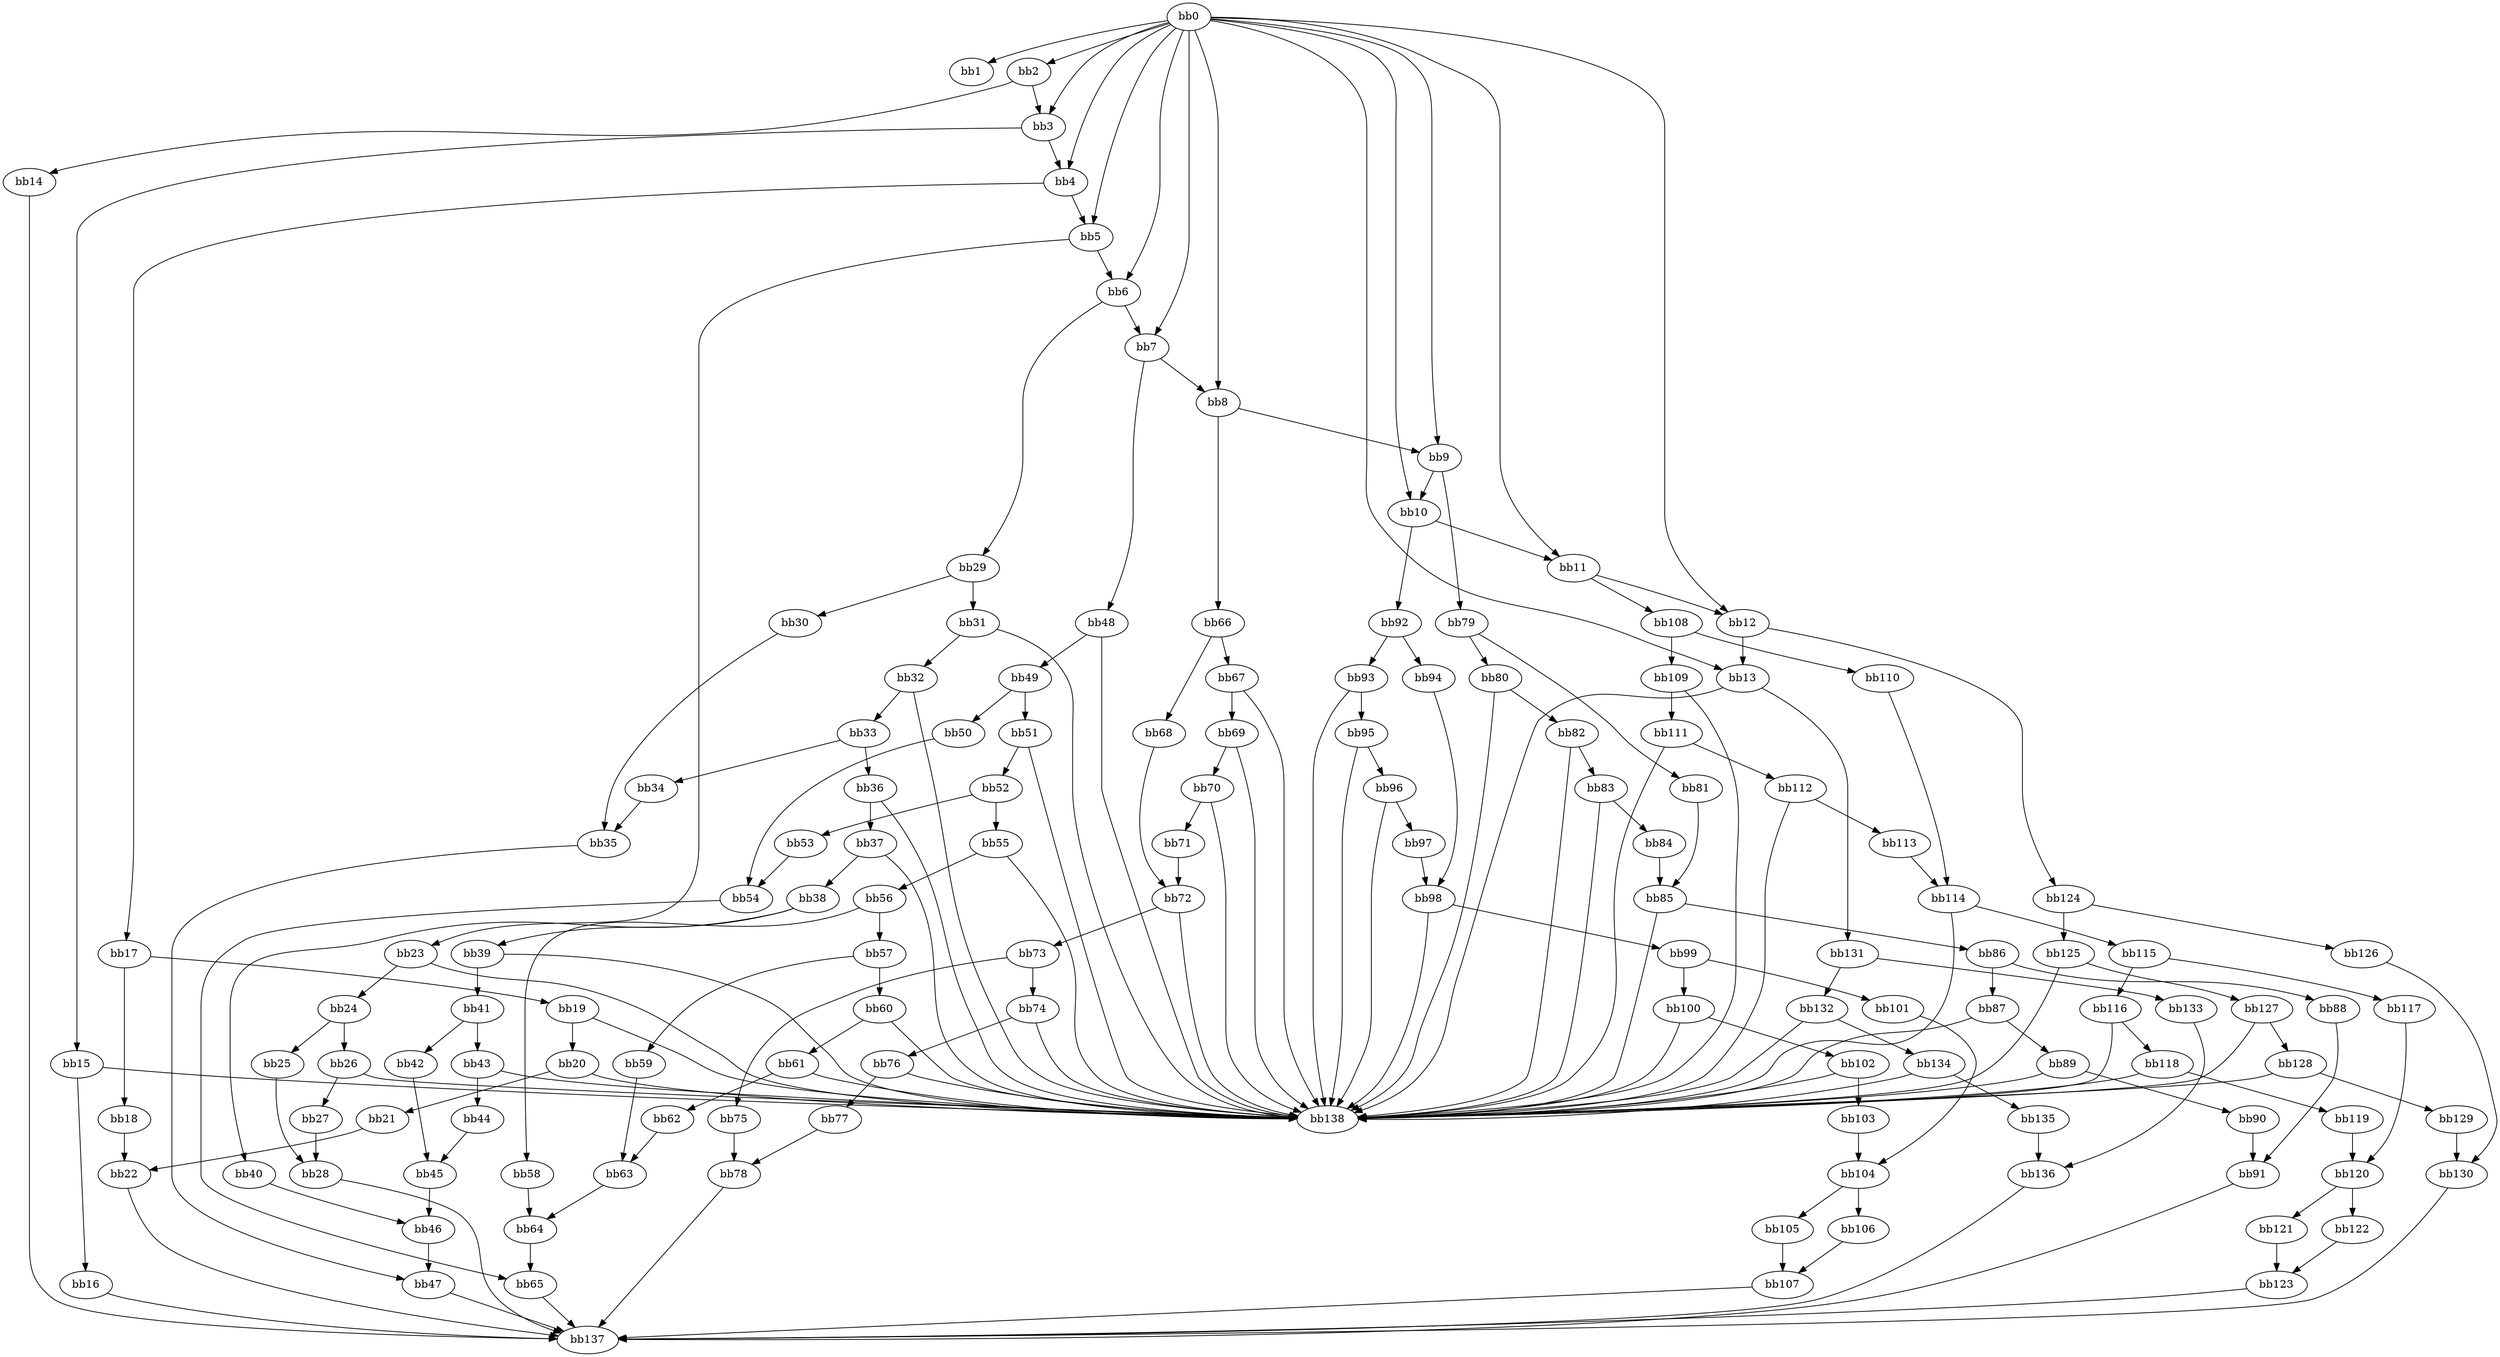 digraph {
    0 [ label = "bb0\l" ]
    1 [ label = "bb1\l" ]
    2 [ label = "bb2\l" ]
    3 [ label = "bb3\l" ]
    4 [ label = "bb4\l" ]
    5 [ label = "bb5\l" ]
    6 [ label = "bb6\l" ]
    7 [ label = "bb7\l" ]
    8 [ label = "bb8\l" ]
    9 [ label = "bb9\l" ]
    10 [ label = "bb10\l" ]
    11 [ label = "bb11\l" ]
    12 [ label = "bb12\l" ]
    13 [ label = "bb13\l" ]
    14 [ label = "bb14\l" ]
    15 [ label = "bb15\l" ]
    16 [ label = "bb16\l" ]
    17 [ label = "bb17\l" ]
    18 [ label = "bb18\l" ]
    19 [ label = "bb19\l" ]
    20 [ label = "bb20\l" ]
    21 [ label = "bb21\l" ]
    22 [ label = "bb22\l" ]
    23 [ label = "bb23\l" ]
    24 [ label = "bb24\l" ]
    25 [ label = "bb25\l" ]
    26 [ label = "bb26\l" ]
    27 [ label = "bb27\l" ]
    28 [ label = "bb28\l" ]
    29 [ label = "bb29\l" ]
    30 [ label = "bb30\l" ]
    31 [ label = "bb31\l" ]
    32 [ label = "bb32\l" ]
    33 [ label = "bb33\l" ]
    34 [ label = "bb34\l" ]
    35 [ label = "bb35\l" ]
    36 [ label = "bb36\l" ]
    37 [ label = "bb37\l" ]
    38 [ label = "bb38\l" ]
    39 [ label = "bb39\l" ]
    40 [ label = "bb40\l" ]
    41 [ label = "bb41\l" ]
    42 [ label = "bb42\l" ]
    43 [ label = "bb43\l" ]
    44 [ label = "bb44\l" ]
    45 [ label = "bb45\l" ]
    46 [ label = "bb46\l" ]
    47 [ label = "bb47\l" ]
    48 [ label = "bb48\l" ]
    49 [ label = "bb49\l" ]
    50 [ label = "bb50\l" ]
    51 [ label = "bb51\l" ]
    52 [ label = "bb52\l" ]
    53 [ label = "bb53\l" ]
    54 [ label = "bb54\l" ]
    55 [ label = "bb55\l" ]
    56 [ label = "bb56\l" ]
    57 [ label = "bb57\l" ]
    58 [ label = "bb58\l" ]
    59 [ label = "bb59\l" ]
    60 [ label = "bb60\l" ]
    61 [ label = "bb61\l" ]
    62 [ label = "bb62\l" ]
    63 [ label = "bb63\l" ]
    64 [ label = "bb64\l" ]
    65 [ label = "bb65\l" ]
    66 [ label = "bb66\l" ]
    67 [ label = "bb67\l" ]
    68 [ label = "bb68\l" ]
    69 [ label = "bb69\l" ]
    70 [ label = "bb70\l" ]
    71 [ label = "bb71\l" ]
    72 [ label = "bb72\l" ]
    73 [ label = "bb73\l" ]
    74 [ label = "bb74\l" ]
    75 [ label = "bb75\l" ]
    76 [ label = "bb76\l" ]
    77 [ label = "bb77\l" ]
    78 [ label = "bb78\l" ]
    79 [ label = "bb79\l" ]
    80 [ label = "bb80\l" ]
    81 [ label = "bb81\l" ]
    82 [ label = "bb82\l" ]
    83 [ label = "bb83\l" ]
    84 [ label = "bb84\l" ]
    85 [ label = "bb85\l" ]
    86 [ label = "bb86\l" ]
    87 [ label = "bb87\l" ]
    88 [ label = "bb88\l" ]
    89 [ label = "bb89\l" ]
    90 [ label = "bb90\l" ]
    91 [ label = "bb91\l" ]
    92 [ label = "bb92\l" ]
    93 [ label = "bb93\l" ]
    94 [ label = "bb94\l" ]
    95 [ label = "bb95\l" ]
    96 [ label = "bb96\l" ]
    97 [ label = "bb97\l" ]
    98 [ label = "bb98\l" ]
    99 [ label = "bb99\l" ]
    100 [ label = "bb100\l" ]
    101 [ label = "bb101\l" ]
    102 [ label = "bb102\l" ]
    103 [ label = "bb103\l" ]
    104 [ label = "bb104\l" ]
    105 [ label = "bb105\l" ]
    106 [ label = "bb106\l" ]
    107 [ label = "bb107\l" ]
    108 [ label = "bb108\l" ]
    109 [ label = "bb109\l" ]
    110 [ label = "bb110\l" ]
    111 [ label = "bb111\l" ]
    112 [ label = "bb112\l" ]
    113 [ label = "bb113\l" ]
    114 [ label = "bb114\l" ]
    115 [ label = "bb115\l" ]
    116 [ label = "bb116\l" ]
    117 [ label = "bb117\l" ]
    118 [ label = "bb118\l" ]
    119 [ label = "bb119\l" ]
    120 [ label = "bb120\l" ]
    121 [ label = "bb121\l" ]
    122 [ label = "bb122\l" ]
    123 [ label = "bb123\l" ]
    124 [ label = "bb124\l" ]
    125 [ label = "bb125\l" ]
    126 [ label = "bb126\l" ]
    127 [ label = "bb127\l" ]
    128 [ label = "bb128\l" ]
    129 [ label = "bb129\l" ]
    130 [ label = "bb130\l" ]
    131 [ label = "bb131\l" ]
    132 [ label = "bb132\l" ]
    133 [ label = "bb133\l" ]
    134 [ label = "bb134\l" ]
    135 [ label = "bb135\l" ]
    136 [ label = "bb136\l" ]
    137 [ label = "bb137\l" ]
    138 [ label = "bb138\l" ]
    0 -> 1 [ ]
    0 -> 2 [ ]
    0 -> 3 [ ]
    0 -> 4 [ ]
    0 -> 5 [ ]
    0 -> 6 [ ]
    0 -> 7 [ ]
    0 -> 8 [ ]
    0 -> 9 [ ]
    0 -> 10 [ ]
    0 -> 11 [ ]
    0 -> 12 [ ]
    0 -> 13 [ ]
    2 -> 3 [ ]
    2 -> 14 [ ]
    3 -> 4 [ ]
    3 -> 15 [ ]
    4 -> 5 [ ]
    4 -> 17 [ ]
    5 -> 6 [ ]
    5 -> 23 [ ]
    6 -> 7 [ ]
    6 -> 29 [ ]
    7 -> 8 [ ]
    7 -> 48 [ ]
    8 -> 9 [ ]
    8 -> 66 [ ]
    9 -> 10 [ ]
    9 -> 79 [ ]
    10 -> 11 [ ]
    10 -> 92 [ ]
    11 -> 12 [ ]
    11 -> 108 [ ]
    12 -> 13 [ ]
    12 -> 124 [ ]
    13 -> 131 [ ]
    13 -> 138 [ ]
    14 -> 137 [ ]
    15 -> 16 [ ]
    15 -> 138 [ ]
    16 -> 137 [ ]
    17 -> 18 [ ]
    17 -> 19 [ ]
    18 -> 22 [ ]
    19 -> 20 [ ]
    19 -> 138 [ ]
    20 -> 21 [ ]
    20 -> 138 [ ]
    21 -> 22 [ ]
    22 -> 137 [ ]
    23 -> 24 [ ]
    23 -> 138 [ ]
    24 -> 25 [ ]
    24 -> 26 [ ]
    25 -> 28 [ ]
    26 -> 27 [ ]
    26 -> 138 [ ]
    27 -> 28 [ ]
    28 -> 137 [ ]
    29 -> 30 [ ]
    29 -> 31 [ ]
    30 -> 35 [ ]
    31 -> 32 [ ]
    31 -> 138 [ ]
    32 -> 33 [ ]
    32 -> 138 [ ]
    33 -> 34 [ ]
    33 -> 36 [ ]
    34 -> 35 [ ]
    35 -> 47 [ ]
    36 -> 37 [ ]
    36 -> 138 [ ]
    37 -> 38 [ ]
    37 -> 138 [ ]
    38 -> 39 [ ]
    38 -> 40 [ ]
    39 -> 41 [ ]
    39 -> 138 [ ]
    40 -> 46 [ ]
    41 -> 42 [ ]
    41 -> 43 [ ]
    42 -> 45 [ ]
    43 -> 44 [ ]
    43 -> 138 [ ]
    44 -> 45 [ ]
    45 -> 46 [ ]
    46 -> 47 [ ]
    47 -> 137 [ ]
    48 -> 49 [ ]
    48 -> 138 [ ]
    49 -> 50 [ ]
    49 -> 51 [ ]
    50 -> 54 [ ]
    51 -> 52 [ ]
    51 -> 138 [ ]
    52 -> 53 [ ]
    52 -> 55 [ ]
    53 -> 54 [ ]
    54 -> 65 [ ]
    55 -> 56 [ ]
    55 -> 138 [ ]
    56 -> 57 [ ]
    56 -> 58 [ ]
    57 -> 59 [ ]
    57 -> 60 [ ]
    58 -> 64 [ ]
    59 -> 63 [ ]
    60 -> 61 [ ]
    60 -> 138 [ ]
    61 -> 62 [ ]
    61 -> 138 [ ]
    62 -> 63 [ ]
    63 -> 64 [ ]
    64 -> 65 [ ]
    65 -> 137 [ ]
    66 -> 67 [ ]
    66 -> 68 [ ]
    67 -> 69 [ ]
    67 -> 138 [ ]
    68 -> 72 [ ]
    69 -> 70 [ ]
    69 -> 138 [ ]
    70 -> 71 [ ]
    70 -> 138 [ ]
    71 -> 72 [ ]
    72 -> 73 [ ]
    72 -> 138 [ ]
    73 -> 74 [ ]
    73 -> 75 [ ]
    74 -> 76 [ ]
    74 -> 138 [ ]
    75 -> 78 [ ]
    76 -> 77 [ ]
    76 -> 138 [ ]
    77 -> 78 [ ]
    78 -> 137 [ ]
    79 -> 80 [ ]
    79 -> 81 [ ]
    80 -> 82 [ ]
    80 -> 138 [ ]
    81 -> 85 [ ]
    82 -> 83 [ ]
    82 -> 138 [ ]
    83 -> 84 [ ]
    83 -> 138 [ ]
    84 -> 85 [ ]
    85 -> 86 [ ]
    85 -> 138 [ ]
    86 -> 87 [ ]
    86 -> 88 [ ]
    87 -> 89 [ ]
    87 -> 138 [ ]
    88 -> 91 [ ]
    89 -> 90 [ ]
    89 -> 138 [ ]
    90 -> 91 [ ]
    91 -> 137 [ ]
    92 -> 93 [ ]
    92 -> 94 [ ]
    93 -> 95 [ ]
    93 -> 138 [ ]
    94 -> 98 [ ]
    95 -> 96 [ ]
    95 -> 138 [ ]
    96 -> 97 [ ]
    96 -> 138 [ ]
    97 -> 98 [ ]
    98 -> 99 [ ]
    98 -> 138 [ ]
    99 -> 100 [ ]
    99 -> 101 [ ]
    100 -> 102 [ ]
    100 -> 138 [ ]
    101 -> 104 [ ]
    102 -> 103 [ ]
    102 -> 138 [ ]
    103 -> 104 [ ]
    104 -> 105 [ ]
    104 -> 106 [ ]
    105 -> 107 [ ]
    106 -> 107 [ ]
    107 -> 137 [ ]
    108 -> 109 [ ]
    108 -> 110 [ ]
    109 -> 111 [ ]
    109 -> 138 [ ]
    110 -> 114 [ ]
    111 -> 112 [ ]
    111 -> 138 [ ]
    112 -> 113 [ ]
    112 -> 138 [ ]
    113 -> 114 [ ]
    114 -> 115 [ ]
    114 -> 138 [ ]
    115 -> 116 [ ]
    115 -> 117 [ ]
    116 -> 118 [ ]
    116 -> 138 [ ]
    117 -> 120 [ ]
    118 -> 119 [ ]
    118 -> 138 [ ]
    119 -> 120 [ ]
    120 -> 121 [ ]
    120 -> 122 [ ]
    121 -> 123 [ ]
    122 -> 123 [ ]
    123 -> 137 [ ]
    124 -> 125 [ ]
    124 -> 126 [ ]
    125 -> 127 [ ]
    125 -> 138 [ ]
    126 -> 130 [ ]
    127 -> 128 [ ]
    127 -> 138 [ ]
    128 -> 129 [ ]
    128 -> 138 [ ]
    129 -> 130 [ ]
    130 -> 137 [ ]
    131 -> 132 [ ]
    131 -> 133 [ ]
    132 -> 134 [ ]
    132 -> 138 [ ]
    133 -> 136 [ ]
    134 -> 135 [ ]
    134 -> 138 [ ]
    135 -> 136 [ ]
    136 -> 137 [ ]
}

